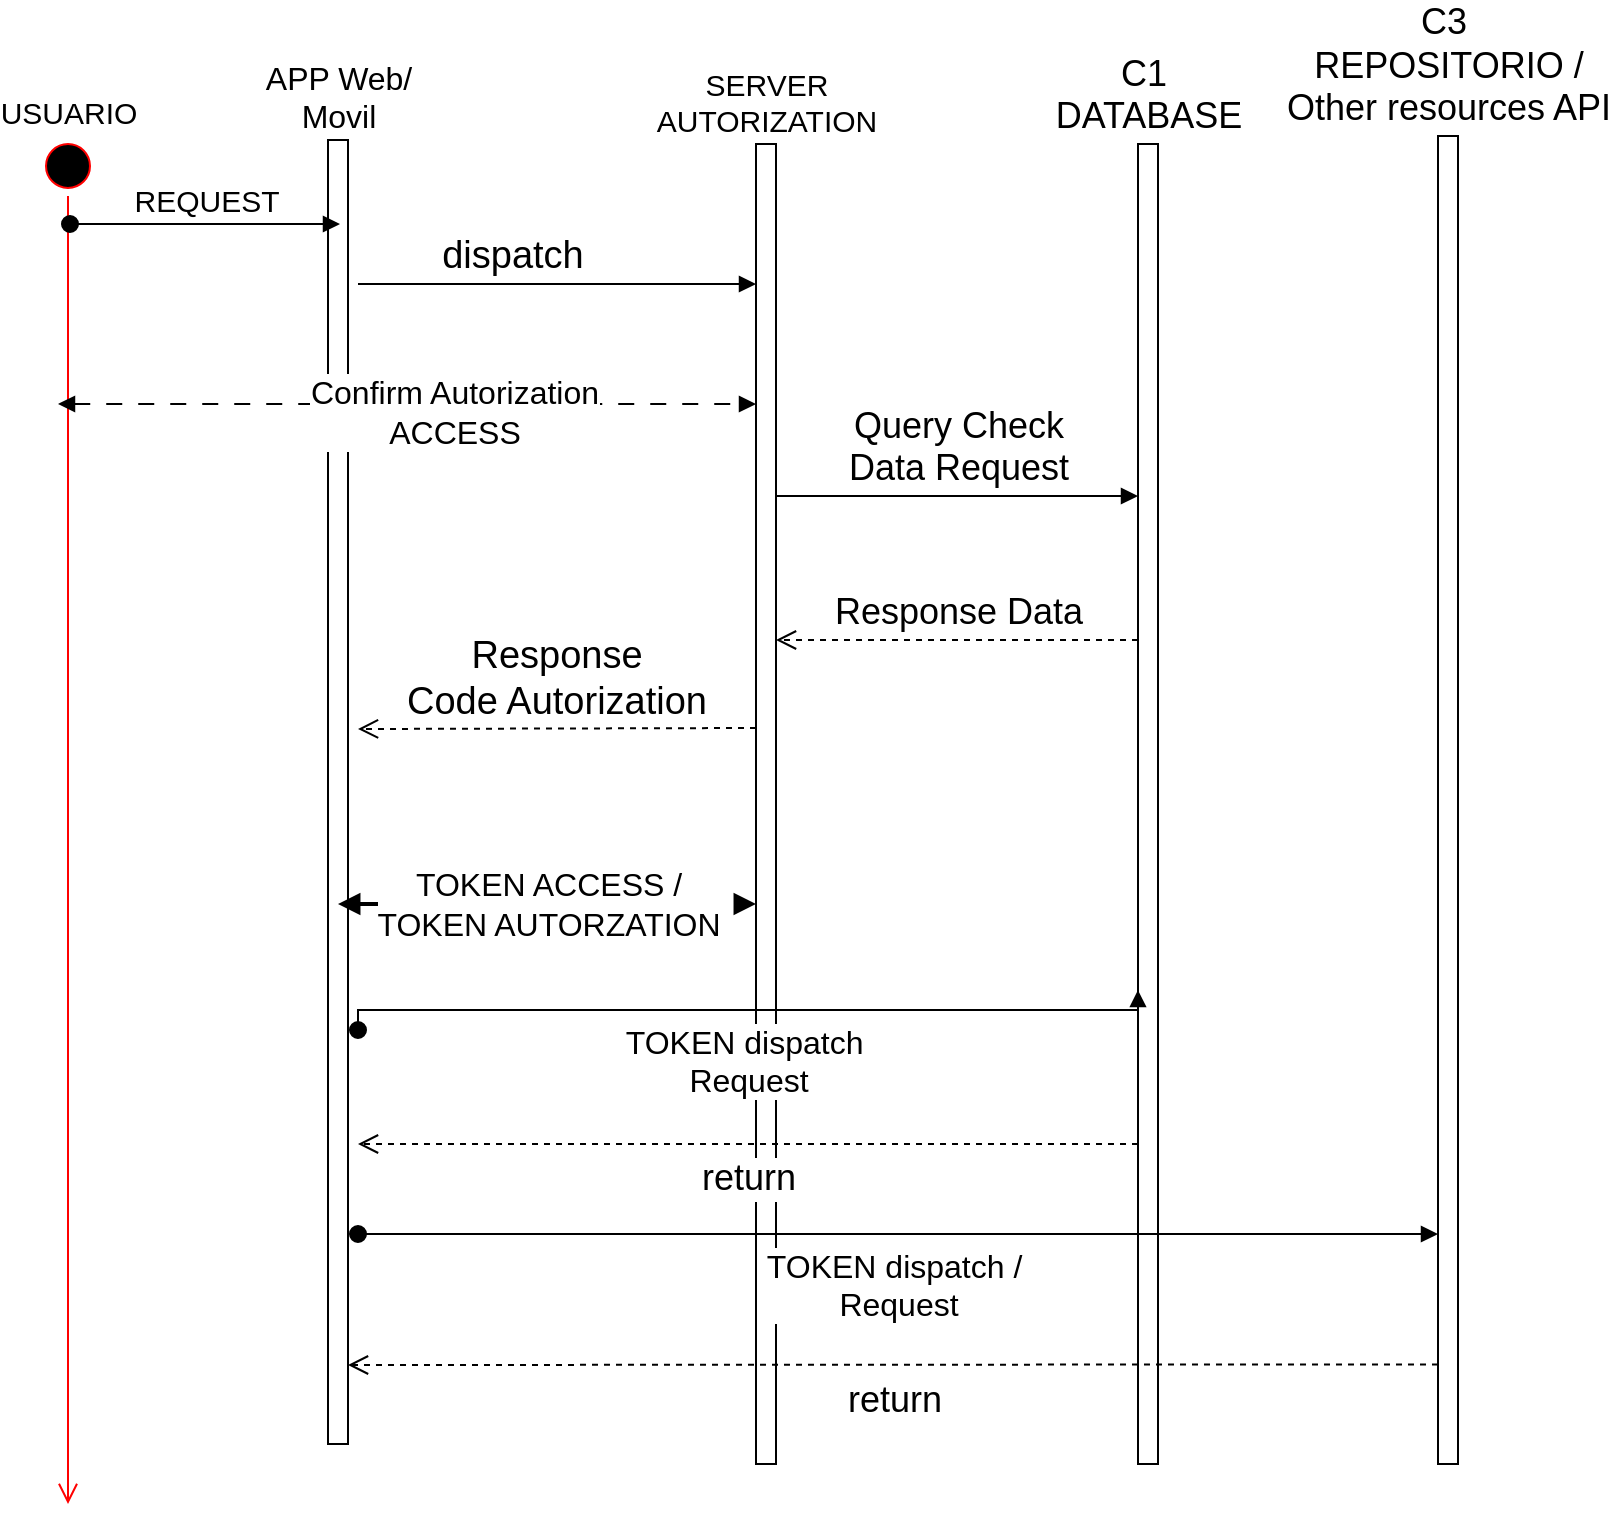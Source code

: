 <mxfile version="21.3.2" type="device">
  <diagram name="Página-1" id="hjZ8kDsftlXS3FvDK41p">
    <mxGraphModel dx="1372" dy="807" grid="1" gridSize="10" guides="1" tooltips="1" connect="1" arrows="1" fold="1" page="1" pageScale="1" pageWidth="827" pageHeight="1169" math="0" shadow="0">
      <root>
        <mxCell id="0" />
        <mxCell id="1" parent="0" />
        <mxCell id="j0kDFuISmVZxj9dIa2uU-1" value="USUARIO" style="ellipse;html=1;shape=startState;fillColor=#000000;strokeColor=#ff0000;labelPosition=center;verticalLabelPosition=top;align=center;verticalAlign=bottom;fontSize=15;" vertex="1" parent="1">
          <mxGeometry x="50" y="136" width="30" height="30" as="geometry" />
        </mxCell>
        <mxCell id="j0kDFuISmVZxj9dIa2uU-2" value="" style="edgeStyle=orthogonalEdgeStyle;html=1;verticalAlign=bottom;endArrow=open;endSize=8;strokeColor=#ff0000;rounded=0;" edge="1" source="j0kDFuISmVZxj9dIa2uU-1" parent="1">
          <mxGeometry relative="1" as="geometry">
            <mxPoint x="65" y="820" as="targetPoint" />
          </mxGeometry>
        </mxCell>
        <mxCell id="j0kDFuISmVZxj9dIa2uU-4" value="APP Web/&lt;br style=&quot;font-size: 16px;&quot;&gt;Movil" style="html=1;points=[];perimeter=orthogonalPerimeter;outlineConnect=0;targetShapes=umlLifeline;portConstraint=eastwest;newEdgeStyle={&quot;edgeStyle&quot;:&quot;elbowEdgeStyle&quot;,&quot;elbow&quot;:&quot;vertical&quot;,&quot;curved&quot;:0,&quot;rounded&quot;:0};labelPosition=center;verticalLabelPosition=top;align=center;verticalAlign=bottom;fontSize=16;" vertex="1" parent="1">
          <mxGeometry x="195" y="138" width="10" height="652" as="geometry" />
        </mxCell>
        <mxCell id="j0kDFuISmVZxj9dIa2uU-5" value="REQUEST" style="html=1;verticalAlign=bottom;startArrow=oval;endArrow=block;startSize=8;edgeStyle=elbowEdgeStyle;elbow=vertical;curved=0;rounded=0;fontSize=15;" edge="1" parent="1">
          <mxGeometry relative="1" as="geometry">
            <mxPoint x="66" y="180" as="sourcePoint" />
            <mxPoint x="201" y="180.0" as="targetPoint" />
          </mxGeometry>
        </mxCell>
        <mxCell id="j0kDFuISmVZxj9dIa2uU-6" value="SERVER &lt;br style=&quot;font-size: 15px;&quot;&gt;AUTORIZATION" style="html=1;points=[];perimeter=orthogonalPerimeter;outlineConnect=0;targetShapes=umlLifeline;portConstraint=eastwest;newEdgeStyle={&quot;edgeStyle&quot;:&quot;elbowEdgeStyle&quot;,&quot;elbow&quot;:&quot;vertical&quot;,&quot;curved&quot;:0,&quot;rounded&quot;:0};labelPosition=center;verticalLabelPosition=top;align=center;verticalAlign=bottom;fontSize=15;" vertex="1" parent="1">
          <mxGeometry x="409" y="140" width="10" height="660" as="geometry" />
        </mxCell>
        <mxCell id="j0kDFuISmVZxj9dIa2uU-7" value="dispatch" style="html=1;verticalAlign=bottom;endArrow=block;edgeStyle=elbowEdgeStyle;elbow=vertical;curved=0;rounded=0;fontSize=19;" edge="1" target="j0kDFuISmVZxj9dIa2uU-6" parent="1">
          <mxGeometry relative="1" as="geometry">
            <mxPoint x="255" y="210" as="sourcePoint" />
            <Array as="points">
              <mxPoint x="210" y="210" />
            </Array>
          </mxGeometry>
        </mxCell>
        <mxCell id="j0kDFuISmVZxj9dIa2uU-8" value="Response&lt;br&gt;Code Autorization" style="html=1;verticalAlign=bottom;endArrow=open;dashed=1;endSize=8;edgeStyle=elbowEdgeStyle;elbow=vertical;curved=0;rounded=0;fontSize=19;entryX=1.5;entryY=0.81;entryDx=0;entryDy=0;entryPerimeter=0;" edge="1" parent="1">
          <mxGeometry x="0.012" relative="1" as="geometry">
            <mxPoint x="210" y="432.62" as="targetPoint" />
            <mxPoint x="409" y="432" as="sourcePoint" />
            <mxPoint as="offset" />
          </mxGeometry>
        </mxCell>
        <mxCell id="j0kDFuISmVZxj9dIa2uU-9" value="C1&amp;nbsp; &lt;br&gt;DATABASE" style="html=1;points=[];perimeter=orthogonalPerimeter;outlineConnect=0;targetShapes=umlLifeline;portConstraint=eastwest;newEdgeStyle={&quot;edgeStyle&quot;:&quot;elbowEdgeStyle&quot;,&quot;elbow&quot;:&quot;vertical&quot;,&quot;curved&quot;:0,&quot;rounded&quot;:0};labelPosition=center;verticalLabelPosition=top;align=center;verticalAlign=bottom;fontSize=18;" vertex="1" parent="1">
          <mxGeometry x="600" y="140" width="10" height="660" as="geometry" />
        </mxCell>
        <mxCell id="j0kDFuISmVZxj9dIa2uU-10" value="Query Check&lt;br style=&quot;font-size: 18px;&quot;&gt;Data Request" style="html=1;verticalAlign=bottom;endArrow=block;edgeStyle=elbowEdgeStyle;elbow=vertical;curved=0;rounded=0;fontSize=18;" edge="1" parent="1">
          <mxGeometry relative="1" as="geometry">
            <mxPoint x="419" y="316" as="sourcePoint" />
            <mxPoint x="600.0" y="315.667" as="targetPoint" />
          </mxGeometry>
        </mxCell>
        <mxCell id="j0kDFuISmVZxj9dIa2uU-11" value="Response Data" style="html=1;verticalAlign=bottom;endArrow=open;dashed=1;endSize=8;edgeStyle=elbowEdgeStyle;elbow=vertical;curved=0;rounded=0;fontSize=18;" edge="1" parent="1">
          <mxGeometry relative="1" as="geometry">
            <mxPoint x="419" y="388" as="targetPoint" />
            <mxPoint x="600.0" y="388" as="sourcePoint" />
            <Array as="points">
              <mxPoint x="560" y="388" />
            </Array>
          </mxGeometry>
        </mxCell>
        <mxCell id="j0kDFuISmVZxj9dIa2uU-16" value="" style="endArrow=block;startArrow=block;endFill=1;startFill=1;html=1;rounded=0;dashed=1;dashPattern=8 8;fontSize=17;" edge="1" parent="1" target="j0kDFuISmVZxj9dIa2uU-6">
          <mxGeometry width="160" relative="1" as="geometry">
            <mxPoint x="60" y="270" as="sourcePoint" />
            <mxPoint x="220" y="270" as="targetPoint" />
          </mxGeometry>
        </mxCell>
        <mxCell id="j0kDFuISmVZxj9dIa2uU-17" value="&lt;font style=&quot;font-size: 16px;&quot;&gt;Confirm Autorization&lt;br&gt;ACCESS&lt;/font&gt;" style="edgeLabel;html=1;align=center;verticalAlign=middle;resizable=0;points=[];" vertex="1" connectable="0" parent="j0kDFuISmVZxj9dIa2uU-16">
          <mxGeometry x="0.131" y="-3" relative="1" as="geometry">
            <mxPoint y="1" as="offset" />
          </mxGeometry>
        </mxCell>
        <mxCell id="j0kDFuISmVZxj9dIa2uU-18" value="TOKEN ACCESS /&lt;br style=&quot;font-size: 16px;&quot;&gt;TOKEN AUTORZATION" style="endArrow=block;startArrow=block;endFill=1;startFill=1;html=1;rounded=0;dashed=1;dashPattern=8 8;strokeWidth=2;fontSize=16;" edge="1" parent="1" target="j0kDFuISmVZxj9dIa2uU-6">
          <mxGeometry width="160" relative="1" as="geometry">
            <mxPoint x="200" y="520" as="sourcePoint" />
            <mxPoint x="360" y="520" as="targetPoint" />
          </mxGeometry>
        </mxCell>
        <mxCell id="j0kDFuISmVZxj9dIa2uU-19" value="C3&amp;nbsp; &lt;br&gt;REPOSITORIO / &lt;br&gt;Other resources API" style="html=1;points=[];perimeter=orthogonalPerimeter;outlineConnect=0;targetShapes=umlLifeline;portConstraint=eastwest;newEdgeStyle={&quot;edgeStyle&quot;:&quot;elbowEdgeStyle&quot;,&quot;elbow&quot;:&quot;vertical&quot;,&quot;curved&quot;:0,&quot;rounded&quot;:0};labelPosition=center;verticalLabelPosition=top;align=center;verticalAlign=bottom;fontSize=18;" vertex="1" parent="1">
          <mxGeometry x="750" y="136" width="10" height="664" as="geometry" />
        </mxCell>
        <mxCell id="j0kDFuISmVZxj9dIa2uU-21" value="TOKEN dispatch&amp;nbsp;&lt;br style=&quot;font-size: 16px;&quot;&gt;Request" style="html=1;verticalAlign=top;startArrow=oval;startFill=1;endArrow=block;startSize=8;edgeStyle=elbowEdgeStyle;elbow=vertical;curved=0;rounded=0;entryX=0;entryY=0.707;entryDx=0;entryDy=0;entryPerimeter=0;labelPosition=center;verticalLabelPosition=bottom;align=center;fontSize=16;" edge="1" parent="1">
          <mxGeometry width="60" relative="1" as="geometry">
            <mxPoint x="210" y="583" as="sourcePoint" />
            <mxPoint x="600.0" y="563.06" as="targetPoint" />
          </mxGeometry>
        </mxCell>
        <mxCell id="j0kDFuISmVZxj9dIa2uU-22" value="TOKEN dispatch /&amp;nbsp;&lt;br style=&quot;font-size: 16px;&quot;&gt;Request" style="html=1;verticalAlign=top;startArrow=oval;startFill=1;endArrow=block;startSize=8;edgeStyle=elbowEdgeStyle;elbow=vertical;curved=0;rounded=0;entryX=0;entryY=0.869;entryDx=0;entryDy=0;entryPerimeter=0;labelPosition=center;verticalLabelPosition=bottom;align=center;fontSize=16;" edge="1" parent="1">
          <mxGeometry width="60" relative="1" as="geometry">
            <mxPoint x="210" y="685" as="sourcePoint" />
            <mxPoint x="750" y="685.02" as="targetPoint" />
            <Array as="points">
              <mxPoint x="480" y="685" />
            </Array>
          </mxGeometry>
        </mxCell>
        <mxCell id="j0kDFuISmVZxj9dIa2uU-23" value="&lt;font style=&quot;font-size: 18px;&quot;&gt;return&lt;/font&gt;" style="html=1;verticalAlign=top;endArrow=open;dashed=1;endSize=8;edgeStyle=elbowEdgeStyle;elbow=vertical;curved=0;rounded=0;labelPosition=center;verticalLabelPosition=bottom;align=center;" edge="1" parent="1">
          <mxGeometry relative="1" as="geometry">
            <mxPoint x="600" y="640" as="sourcePoint" />
            <mxPoint x="210" y="640" as="targetPoint" />
          </mxGeometry>
        </mxCell>
        <mxCell id="j0kDFuISmVZxj9dIa2uU-24" value="&lt;font style=&quot;font-size: 18px;&quot;&gt;return&lt;/font&gt;" style="html=1;verticalAlign=top;endArrow=open;dashed=1;endSize=8;edgeStyle=elbowEdgeStyle;elbow=vertical;curved=0;rounded=0;exitX=0;exitY=0.925;exitDx=0;exitDy=0;exitPerimeter=0;labelPosition=center;verticalLabelPosition=bottom;align=center;" edge="1" parent="1" source="j0kDFuISmVZxj9dIa2uU-19">
          <mxGeometry relative="1" as="geometry">
            <mxPoint x="595" y="750.33" as="sourcePoint" />
            <mxPoint x="205" y="750.33" as="targetPoint" />
          </mxGeometry>
        </mxCell>
      </root>
    </mxGraphModel>
  </diagram>
</mxfile>
